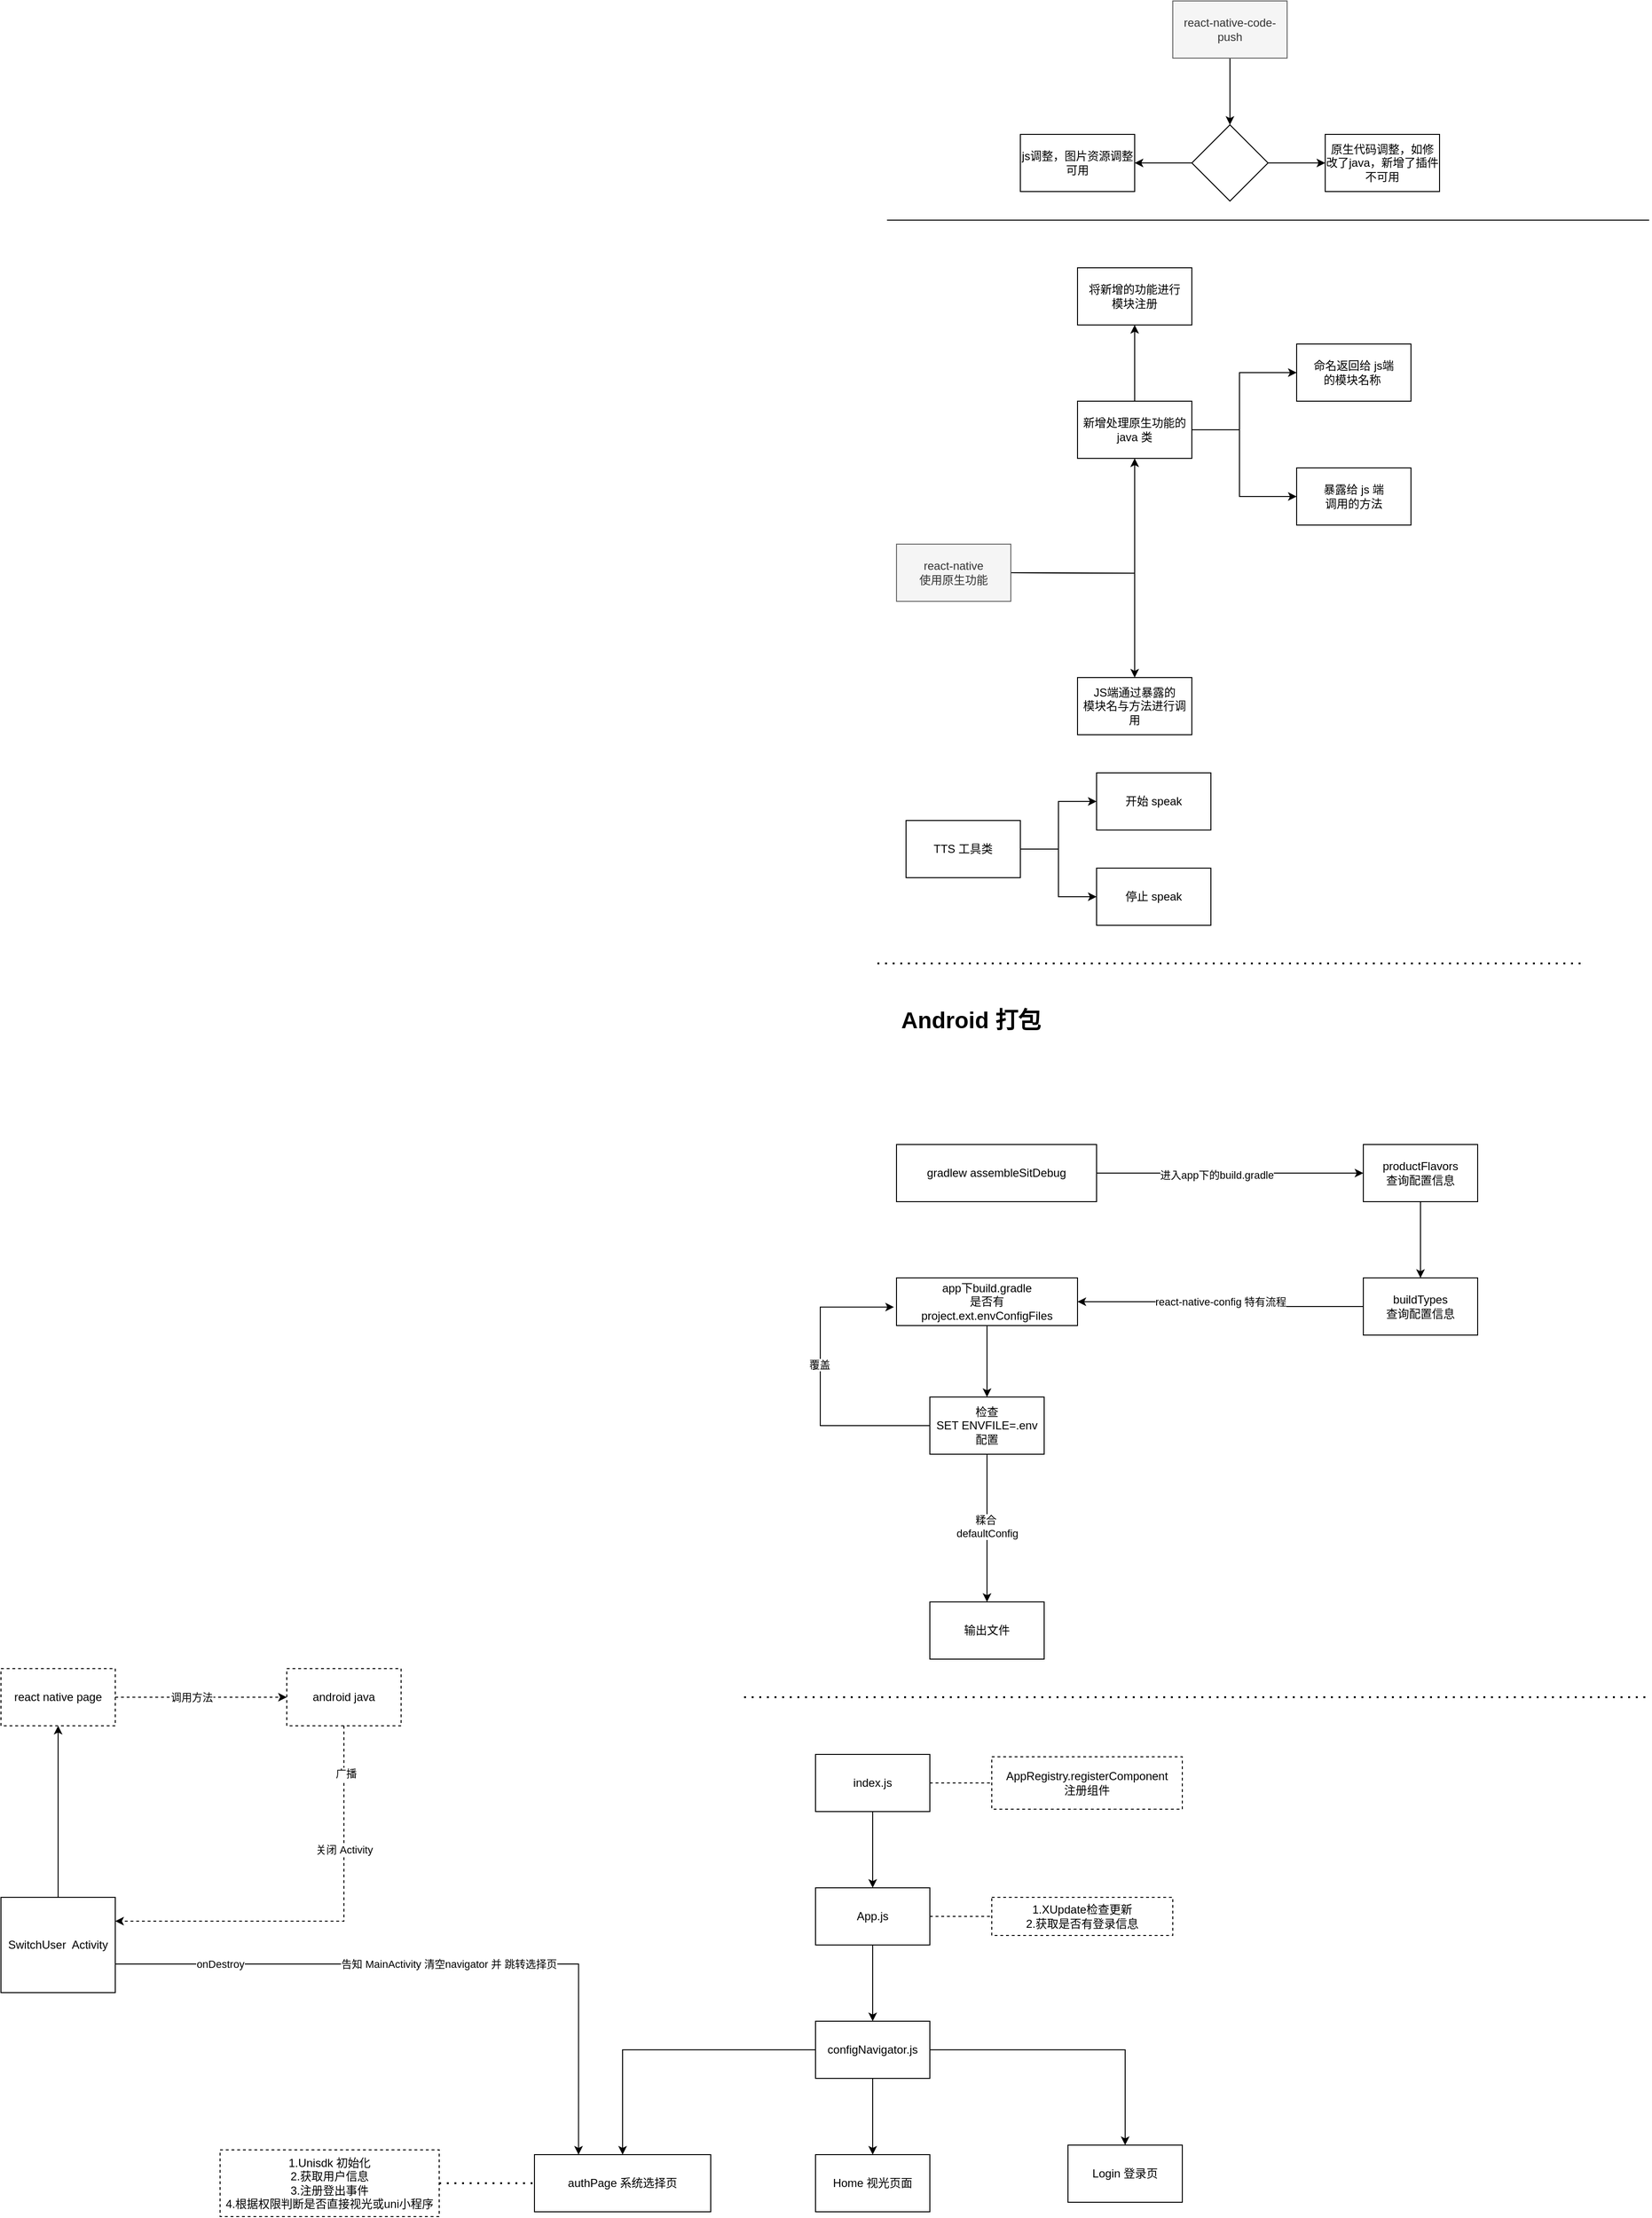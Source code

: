<mxfile version="20.4.2" type="github">
  <diagram id="FNumu-MdkQsG0bbrW5rX" name="第 1 页">
    <mxGraphModel dx="2665" dy="800" grid="1" gridSize="10" guides="1" tooltips="1" connect="1" arrows="1" fold="1" page="1" pageScale="1" pageWidth="827" pageHeight="1169" math="0" shadow="0">
      <root>
        <mxCell id="0" />
        <mxCell id="1" parent="0" />
        <mxCell id="DDl9VNaN8lpR-ARsxnNi-3" value="" style="edgeStyle=orthogonalEdgeStyle;rounded=0;orthogonalLoop=1;jettySize=auto;html=1;" parent="1" source="DDl9VNaN8lpR-ARsxnNi-1" target="DDl9VNaN8lpR-ARsxnNi-2" edge="1">
          <mxGeometry relative="1" as="geometry" />
        </mxCell>
        <mxCell id="DDl9VNaN8lpR-ARsxnNi-1" value="react-native-code-push" style="rounded=0;whiteSpace=wrap;html=1;fillColor=#f5f5f5;fontColor=#333333;strokeColor=#666666;" parent="1" vertex="1">
          <mxGeometry x="310" y="380" width="120" height="60" as="geometry" />
        </mxCell>
        <mxCell id="DDl9VNaN8lpR-ARsxnNi-5" value="" style="edgeStyle=orthogonalEdgeStyle;rounded=0;orthogonalLoop=1;jettySize=auto;html=1;" parent="1" source="DDl9VNaN8lpR-ARsxnNi-2" target="DDl9VNaN8lpR-ARsxnNi-4" edge="1">
          <mxGeometry relative="1" as="geometry" />
        </mxCell>
        <mxCell id="DDl9VNaN8lpR-ARsxnNi-7" value="" style="edgeStyle=orthogonalEdgeStyle;rounded=0;orthogonalLoop=1;jettySize=auto;html=1;" parent="1" source="DDl9VNaN8lpR-ARsxnNi-2" target="DDl9VNaN8lpR-ARsxnNi-6" edge="1">
          <mxGeometry relative="1" as="geometry" />
        </mxCell>
        <mxCell id="DDl9VNaN8lpR-ARsxnNi-2" value="" style="rhombus;whiteSpace=wrap;html=1;rounded=0;" parent="1" vertex="1">
          <mxGeometry x="330" y="510" width="80" height="80" as="geometry" />
        </mxCell>
        <mxCell id="DDl9VNaN8lpR-ARsxnNi-4" value="js调整，图片资源调整&lt;br&gt;可用" style="whiteSpace=wrap;html=1;rounded=0;" parent="1" vertex="1">
          <mxGeometry x="150" y="520" width="120" height="60" as="geometry" />
        </mxCell>
        <mxCell id="DDl9VNaN8lpR-ARsxnNi-6" value="原生代码调整，如修改了java，新增了插件&lt;br&gt;不可用" style="whiteSpace=wrap;html=1;rounded=0;" parent="1" vertex="1">
          <mxGeometry x="470" y="520" width="120" height="60" as="geometry" />
        </mxCell>
        <mxCell id="ce2b3BSYogWP8yriPR0u-3" value="" style="edgeStyle=orthogonalEdgeStyle;rounded=0;orthogonalLoop=1;jettySize=auto;html=1;" parent="1" target="ce2b3BSYogWP8yriPR0u-2" edge="1">
          <mxGeometry relative="1" as="geometry">
            <mxPoint x="140" y="980.0" as="sourcePoint" />
          </mxGeometry>
        </mxCell>
        <mxCell id="ce2b3BSYogWP8yriPR0u-5" value="" style="edgeStyle=orthogonalEdgeStyle;rounded=0;orthogonalLoop=1;jettySize=auto;html=1;" parent="1" target="ce2b3BSYogWP8yriPR0u-4" edge="1">
          <mxGeometry relative="1" as="geometry">
            <mxPoint x="140" y="980.0" as="sourcePoint" />
          </mxGeometry>
        </mxCell>
        <mxCell id="ce2b3BSYogWP8yriPR0u-1" value="react-native&lt;br&gt;使用原生功能" style="rounded=0;whiteSpace=wrap;html=1;fillColor=#f5f5f5;fontColor=#333333;strokeColor=#666666;" parent="1" vertex="1">
          <mxGeometry x="20" y="950" width="120" height="60" as="geometry" />
        </mxCell>
        <mxCell id="ce2b3BSYogWP8yriPR0u-7" value="" style="edgeStyle=orthogonalEdgeStyle;rounded=0;orthogonalLoop=1;jettySize=auto;html=1;" parent="1" source="ce2b3BSYogWP8yriPR0u-2" target="ce2b3BSYogWP8yriPR0u-6" edge="1">
          <mxGeometry relative="1" as="geometry">
            <Array as="points">
              <mxPoint x="380" y="830" />
              <mxPoint x="380" y="770" />
            </Array>
          </mxGeometry>
        </mxCell>
        <mxCell id="ce2b3BSYogWP8yriPR0u-9" value="" style="edgeStyle=orthogonalEdgeStyle;rounded=0;orthogonalLoop=1;jettySize=auto;html=1;" parent="1" source="ce2b3BSYogWP8yriPR0u-2" target="ce2b3BSYogWP8yriPR0u-8" edge="1">
          <mxGeometry relative="1" as="geometry">
            <Array as="points">
              <mxPoint x="380" y="830" />
              <mxPoint x="380" y="900" />
            </Array>
          </mxGeometry>
        </mxCell>
        <mxCell id="ce2b3BSYogWP8yriPR0u-12" value="" style="edgeStyle=orthogonalEdgeStyle;rounded=0;orthogonalLoop=1;jettySize=auto;html=1;" parent="1" source="ce2b3BSYogWP8yriPR0u-2" target="ce2b3BSYogWP8yriPR0u-11" edge="1">
          <mxGeometry relative="1" as="geometry" />
        </mxCell>
        <mxCell id="ce2b3BSYogWP8yriPR0u-2" value="新增处理原生功能的&lt;br&gt;java 类" style="rounded=0;whiteSpace=wrap;html=1;" parent="1" vertex="1">
          <mxGeometry x="210" y="800" width="120" height="60" as="geometry" />
        </mxCell>
        <mxCell id="ce2b3BSYogWP8yriPR0u-4" value="JS端通过暴露的&lt;br&gt;模块名与方法进行调用" style="whiteSpace=wrap;html=1;rounded=0;" parent="1" vertex="1">
          <mxGeometry x="210" y="1090" width="120" height="60" as="geometry" />
        </mxCell>
        <mxCell id="ce2b3BSYogWP8yriPR0u-6" value="命名返回给 js端&lt;br&gt;的模块名称&amp;nbsp;" style="whiteSpace=wrap;html=1;rounded=0;" parent="1" vertex="1">
          <mxGeometry x="440" y="740" width="120" height="60" as="geometry" />
        </mxCell>
        <mxCell id="ce2b3BSYogWP8yriPR0u-8" value="暴露给 js 端&lt;br&gt;调用的方法" style="whiteSpace=wrap;html=1;rounded=0;" parent="1" vertex="1">
          <mxGeometry x="440" y="870" width="120" height="60" as="geometry" />
        </mxCell>
        <mxCell id="ce2b3BSYogWP8yriPR0u-10" value="" style="endArrow=none;html=1;rounded=0;" parent="1" edge="1">
          <mxGeometry width="50" height="50" relative="1" as="geometry">
            <mxPoint x="10" y="610" as="sourcePoint" />
            <mxPoint x="810" y="610" as="targetPoint" />
          </mxGeometry>
        </mxCell>
        <mxCell id="ce2b3BSYogWP8yriPR0u-11" value="将新增的功能进行&lt;br&gt;模块注册&lt;br&gt;" style="whiteSpace=wrap;html=1;rounded=0;" parent="1" vertex="1">
          <mxGeometry x="210" y="660" width="120" height="60" as="geometry" />
        </mxCell>
        <mxCell id="FbpfXozYCQ7p-MhJy9IG-3" value="" style="edgeStyle=orthogonalEdgeStyle;rounded=0;orthogonalLoop=1;jettySize=auto;html=1;" parent="1" source="FbpfXozYCQ7p-MhJy9IG-1" target="FbpfXozYCQ7p-MhJy9IG-2" edge="1">
          <mxGeometry relative="1" as="geometry" />
        </mxCell>
        <mxCell id="FbpfXozYCQ7p-MhJy9IG-5" value="" style="edgeStyle=orthogonalEdgeStyle;rounded=0;orthogonalLoop=1;jettySize=auto;html=1;" parent="1" source="FbpfXozYCQ7p-MhJy9IG-1" target="FbpfXozYCQ7p-MhJy9IG-4" edge="1">
          <mxGeometry relative="1" as="geometry" />
        </mxCell>
        <mxCell id="FbpfXozYCQ7p-MhJy9IG-1" value="TTS 工具类" style="rounded=0;whiteSpace=wrap;html=1;" parent="1" vertex="1">
          <mxGeometry x="30" y="1240" width="120" height="60" as="geometry" />
        </mxCell>
        <mxCell id="FbpfXozYCQ7p-MhJy9IG-2" value="开始 speak" style="rounded=0;whiteSpace=wrap;html=1;" parent="1" vertex="1">
          <mxGeometry x="230" y="1190" width="120" height="60" as="geometry" />
        </mxCell>
        <mxCell id="FbpfXozYCQ7p-MhJy9IG-4" value="停止 speak" style="rounded=0;whiteSpace=wrap;html=1;" parent="1" vertex="1">
          <mxGeometry x="230" y="1290" width="120" height="60" as="geometry" />
        </mxCell>
        <mxCell id="UdodOq17JShyl9BkQcSk-1" value="" style="endArrow=none;dashed=1;html=1;dashPattern=1 3;strokeWidth=2;rounded=0;" parent="1" edge="1">
          <mxGeometry width="50" height="50" relative="1" as="geometry">
            <mxPoint y="1390" as="sourcePoint" />
            <mxPoint x="740" y="1390" as="targetPoint" />
          </mxGeometry>
        </mxCell>
        <mxCell id="UdodOq17JShyl9BkQcSk-2" value="&lt;h1&gt;Android 打包&lt;/h1&gt;" style="text;html=1;strokeColor=none;fillColor=none;spacing=5;spacingTop=-20;whiteSpace=wrap;overflow=hidden;rounded=0;" parent="1" vertex="1">
          <mxGeometry x="20" y="1430" width="190" height="50" as="geometry" />
        </mxCell>
        <mxCell id="UdodOq17JShyl9BkQcSk-5" value="" style="edgeStyle=orthogonalEdgeStyle;rounded=0;orthogonalLoop=1;jettySize=auto;html=1;" parent="1" source="UdodOq17JShyl9BkQcSk-3" target="UdodOq17JShyl9BkQcSk-4" edge="1">
          <mxGeometry relative="1" as="geometry" />
        </mxCell>
        <mxCell id="UdodOq17JShyl9BkQcSk-6" value="进入app下的build.gradle" style="edgeLabel;html=1;align=center;verticalAlign=middle;resizable=0;points=[];" parent="UdodOq17JShyl9BkQcSk-5" vertex="1" connectable="0">
          <mxGeometry x="-0.102" y="-2" relative="1" as="geometry">
            <mxPoint as="offset" />
          </mxGeometry>
        </mxCell>
        <mxCell id="UdodOq17JShyl9BkQcSk-3" value="gradlew assembleSitDebug" style="rounded=0;whiteSpace=wrap;html=1;" parent="1" vertex="1">
          <mxGeometry x="20" y="1580" width="210" height="60" as="geometry" />
        </mxCell>
        <mxCell id="UdodOq17JShyl9BkQcSk-8" value="" style="edgeStyle=orthogonalEdgeStyle;rounded=0;orthogonalLoop=1;jettySize=auto;html=1;" parent="1" source="UdodOq17JShyl9BkQcSk-4" target="UdodOq17JShyl9BkQcSk-7" edge="1">
          <mxGeometry relative="1" as="geometry" />
        </mxCell>
        <mxCell id="UdodOq17JShyl9BkQcSk-4" value="productFlavors&lt;br&gt;查询配置信息" style="whiteSpace=wrap;html=1;rounded=0;" parent="1" vertex="1">
          <mxGeometry x="510" y="1580" width="120" height="60" as="geometry" />
        </mxCell>
        <mxCell id="UdodOq17JShyl9BkQcSk-10" value="" style="edgeStyle=orthogonalEdgeStyle;rounded=0;orthogonalLoop=1;jettySize=auto;html=1;" parent="1" source="UdodOq17JShyl9BkQcSk-7" target="UdodOq17JShyl9BkQcSk-9" edge="1">
          <mxGeometry relative="1" as="geometry" />
        </mxCell>
        <mxCell id="UdodOq17JShyl9BkQcSk-11" value="react-native-config 特有流程" style="edgeLabel;html=1;align=center;verticalAlign=middle;resizable=0;points=[];" parent="UdodOq17JShyl9BkQcSk-10" vertex="1" connectable="0">
          <mxGeometry x="0.296" y="-1" relative="1" as="geometry">
            <mxPoint x="42" y="1" as="offset" />
          </mxGeometry>
        </mxCell>
        <mxCell id="UdodOq17JShyl9BkQcSk-7" value="buildTypes&lt;br&gt;查询配置信息" style="whiteSpace=wrap;html=1;rounded=0;" parent="1" vertex="1">
          <mxGeometry x="510" y="1720" width="120" height="60" as="geometry" />
        </mxCell>
        <mxCell id="UdodOq17JShyl9BkQcSk-13" value="" style="edgeStyle=orthogonalEdgeStyle;rounded=0;orthogonalLoop=1;jettySize=auto;html=1;" parent="1" source="UdodOq17JShyl9BkQcSk-9" target="UdodOq17JShyl9BkQcSk-12" edge="1">
          <mxGeometry relative="1" as="geometry" />
        </mxCell>
        <mxCell id="UdodOq17JShyl9BkQcSk-9" value="app下build.gradle&lt;br&gt;是否有&lt;br&gt;project.ext.envConfigFiles" style="whiteSpace=wrap;html=1;rounded=0;" parent="1" vertex="1">
          <mxGeometry x="20" y="1720" width="190" height="50" as="geometry" />
        </mxCell>
        <mxCell id="UdodOq17JShyl9BkQcSk-14" value="" style="edgeStyle=orthogonalEdgeStyle;rounded=0;orthogonalLoop=1;jettySize=auto;html=1;entryX=-0.014;entryY=0.612;entryDx=0;entryDy=0;entryPerimeter=0;" parent="1" source="UdodOq17JShyl9BkQcSk-12" target="UdodOq17JShyl9BkQcSk-9" edge="1">
          <mxGeometry relative="1" as="geometry">
            <mxPoint x="-150" y="1875" as="targetPoint" />
            <Array as="points">
              <mxPoint x="-60" y="1875" />
              <mxPoint x="-60" y="1751" />
            </Array>
          </mxGeometry>
        </mxCell>
        <mxCell id="UdodOq17JShyl9BkQcSk-15" value="覆盖" style="edgeLabel;html=1;align=center;verticalAlign=middle;resizable=0;points=[];" parent="UdodOq17JShyl9BkQcSk-14" vertex="1" connectable="0">
          <mxGeometry x="-0.012" y="1" relative="1" as="geometry">
            <mxPoint y="-23" as="offset" />
          </mxGeometry>
        </mxCell>
        <mxCell id="UdodOq17JShyl9BkQcSk-17" value="" style="edgeStyle=orthogonalEdgeStyle;rounded=0;orthogonalLoop=1;jettySize=auto;html=1;" parent="1" source="UdodOq17JShyl9BkQcSk-12" target="UdodOq17JShyl9BkQcSk-16" edge="1">
          <mxGeometry relative="1" as="geometry" />
        </mxCell>
        <mxCell id="UdodOq17JShyl9BkQcSk-18" value="糅合&amp;nbsp;&lt;br&gt;defaultConfig" style="edgeLabel;html=1;align=center;verticalAlign=middle;resizable=0;points=[];" parent="UdodOq17JShyl9BkQcSk-17" vertex="1" connectable="0">
          <mxGeometry x="-0.246" y="2" relative="1" as="geometry">
            <mxPoint x="-2" y="17" as="offset" />
          </mxGeometry>
        </mxCell>
        <mxCell id="UdodOq17JShyl9BkQcSk-12" value="检查&lt;br&gt;SET ENVFILE=.env&lt;br&gt;配置" style="whiteSpace=wrap;html=1;rounded=0;" parent="1" vertex="1">
          <mxGeometry x="55" y="1845" width="120" height="60" as="geometry" />
        </mxCell>
        <mxCell id="UdodOq17JShyl9BkQcSk-16" value="输出文件" style="whiteSpace=wrap;html=1;rounded=0;" parent="1" vertex="1">
          <mxGeometry x="55" y="2060" width="120" height="60" as="geometry" />
        </mxCell>
        <mxCell id="uqAxp_Gl_GjFcVd8hVZb-1" value="" style="endArrow=none;dashed=1;html=1;dashPattern=1 3;strokeWidth=2;rounded=0;" parent="1" edge="1">
          <mxGeometry width="50" height="50" relative="1" as="geometry">
            <mxPoint x="-140" y="2160" as="sourcePoint" />
            <mxPoint x="810" y="2160" as="targetPoint" />
          </mxGeometry>
        </mxCell>
        <mxCell id="uqAxp_Gl_GjFcVd8hVZb-7" value="" style="edgeStyle=orthogonalEdgeStyle;rounded=0;orthogonalLoop=1;jettySize=auto;html=1;" parent="1" source="uqAxp_Gl_GjFcVd8hVZb-3" target="uqAxp_Gl_GjFcVd8hVZb-6" edge="1">
          <mxGeometry relative="1" as="geometry" />
        </mxCell>
        <mxCell id="uqAxp_Gl_GjFcVd8hVZb-3" value="index.js" style="rounded=0;whiteSpace=wrap;html=1;" parent="1" vertex="1">
          <mxGeometry x="-65" y="2220" width="120" height="60" as="geometry" />
        </mxCell>
        <mxCell id="uqAxp_Gl_GjFcVd8hVZb-4" value="" style="endArrow=none;dashed=1;html=1;rounded=0;exitX=1;exitY=0.5;exitDx=0;exitDy=0;entryX=0;entryY=0.5;entryDx=0;entryDy=0;" parent="1" source="uqAxp_Gl_GjFcVd8hVZb-3" target="uqAxp_Gl_GjFcVd8hVZb-5" edge="1">
          <mxGeometry width="50" height="50" relative="1" as="geometry">
            <mxPoint x="80" y="2250" as="sourcePoint" />
            <mxPoint x="160" y="2250" as="targetPoint" />
          </mxGeometry>
        </mxCell>
        <mxCell id="uqAxp_Gl_GjFcVd8hVZb-5" value="AppRegistry.registerComponent&lt;br&gt;注册组件" style="text;html=1;strokeColor=default;fillColor=none;align=center;verticalAlign=middle;whiteSpace=wrap;rounded=0;dashed=1;" parent="1" vertex="1">
          <mxGeometry x="120" y="2222.5" width="200" height="55" as="geometry" />
        </mxCell>
        <mxCell id="uqAxp_Gl_GjFcVd8hVZb-12" value="" style="edgeStyle=orthogonalEdgeStyle;rounded=0;orthogonalLoop=1;jettySize=auto;html=1;" parent="1" source="uqAxp_Gl_GjFcVd8hVZb-6" target="uqAxp_Gl_GjFcVd8hVZb-11" edge="1">
          <mxGeometry relative="1" as="geometry" />
        </mxCell>
        <mxCell id="uqAxp_Gl_GjFcVd8hVZb-6" value="App.js" style="whiteSpace=wrap;html=1;rounded=0;" parent="1" vertex="1">
          <mxGeometry x="-65" y="2360" width="120" height="60" as="geometry" />
        </mxCell>
        <mxCell id="uqAxp_Gl_GjFcVd8hVZb-8" value="" style="endArrow=none;dashed=1;html=1;rounded=0;exitX=1;exitY=0.5;exitDx=0;exitDy=0;entryX=0;entryY=0.5;entryDx=0;entryDy=0;" parent="1" source="uqAxp_Gl_GjFcVd8hVZb-6" target="uqAxp_Gl_GjFcVd8hVZb-9" edge="1">
          <mxGeometry width="50" height="50" relative="1" as="geometry">
            <mxPoint x="75" y="2389.5" as="sourcePoint" />
            <mxPoint x="155" y="2389.5" as="targetPoint" />
          </mxGeometry>
        </mxCell>
        <mxCell id="uqAxp_Gl_GjFcVd8hVZb-9" value="1.XUpdate检查更新&lt;br&gt;2.获取是否有登录信息" style="text;html=1;strokeColor=default;fillColor=none;align=center;verticalAlign=middle;whiteSpace=wrap;rounded=0;dashed=1;" parent="1" vertex="1">
          <mxGeometry x="120" y="2370" width="190" height="40" as="geometry" />
        </mxCell>
        <mxCell id="uqAxp_Gl_GjFcVd8hVZb-16" value="" style="edgeStyle=orthogonalEdgeStyle;rounded=0;orthogonalLoop=1;jettySize=auto;html=1;" parent="1" source="uqAxp_Gl_GjFcVd8hVZb-11" target="uqAxp_Gl_GjFcVd8hVZb-15" edge="1">
          <mxGeometry relative="1" as="geometry" />
        </mxCell>
        <mxCell id="uqAxp_Gl_GjFcVd8hVZb-18" value="" style="edgeStyle=orthogonalEdgeStyle;rounded=0;orthogonalLoop=1;jettySize=auto;html=1;" parent="1" source="uqAxp_Gl_GjFcVd8hVZb-11" target="uqAxp_Gl_GjFcVd8hVZb-17" edge="1">
          <mxGeometry relative="1" as="geometry" />
        </mxCell>
        <mxCell id="uqAxp_Gl_GjFcVd8hVZb-20" value="" style="edgeStyle=orthogonalEdgeStyle;rounded=0;orthogonalLoop=1;jettySize=auto;html=1;" parent="1" source="uqAxp_Gl_GjFcVd8hVZb-11" target="uqAxp_Gl_GjFcVd8hVZb-19" edge="1">
          <mxGeometry relative="1" as="geometry" />
        </mxCell>
        <mxCell id="uqAxp_Gl_GjFcVd8hVZb-11" value="configNavigator.js" style="whiteSpace=wrap;html=1;rounded=0;" parent="1" vertex="1">
          <mxGeometry x="-65" y="2500" width="120" height="60" as="geometry" />
        </mxCell>
        <mxCell id="uqAxp_Gl_GjFcVd8hVZb-15" value="authPage 系统选择页" style="whiteSpace=wrap;html=1;rounded=0;" parent="1" vertex="1">
          <mxGeometry x="-360" y="2640" width="185" height="60" as="geometry" />
        </mxCell>
        <mxCell id="uqAxp_Gl_GjFcVd8hVZb-17" value="Home 视光页面" style="whiteSpace=wrap;html=1;rounded=0;" parent="1" vertex="1">
          <mxGeometry x="-65" y="2640" width="120" height="60" as="geometry" />
        </mxCell>
        <mxCell id="uqAxp_Gl_GjFcVd8hVZb-19" value="Login 登录页" style="whiteSpace=wrap;html=1;rounded=0;" parent="1" vertex="1">
          <mxGeometry x="200" y="2630" width="120" height="60" as="geometry" />
        </mxCell>
        <mxCell id="uqAxp_Gl_GjFcVd8hVZb-21" value="" style="endArrow=none;dashed=1;html=1;dashPattern=1 3;strokeWidth=2;rounded=0;entryX=0;entryY=0.5;entryDx=0;entryDy=0;exitX=1;exitY=0.5;exitDx=0;exitDy=0;" parent="1" source="uqAxp_Gl_GjFcVd8hVZb-23" target="uqAxp_Gl_GjFcVd8hVZb-15" edge="1">
          <mxGeometry width="50" height="50" relative="1" as="geometry">
            <mxPoint x="-530" y="2680" as="sourcePoint" />
            <mxPoint x="-380" y="2680" as="targetPoint" />
          </mxGeometry>
        </mxCell>
        <mxCell id="uqAxp_Gl_GjFcVd8hVZb-23" value="1.Unisdk 初始化&lt;br&gt;2.获取用户信息&lt;br&gt;3.注册登出事件&lt;br&gt;4.根据权限判断是否直接视光或uni小程序" style="text;html=1;strokeColor=default;fillColor=none;align=center;verticalAlign=middle;whiteSpace=wrap;rounded=0;labelBorderColor=none;dashed=1;" parent="1" vertex="1">
          <mxGeometry x="-690" y="2635" width="230" height="70" as="geometry" />
        </mxCell>
        <mxCell id="uqAxp_Gl_GjFcVd8hVZb-25" value="" style="edgeStyle=orthogonalEdgeStyle;rounded=0;orthogonalLoop=1;jettySize=auto;html=1;entryX=0.25;entryY=0;entryDx=0;entryDy=0;" parent="1" source="uqAxp_Gl_GjFcVd8hVZb-24" target="uqAxp_Gl_GjFcVd8hVZb-15" edge="1">
          <mxGeometry relative="1" as="geometry">
            <mxPoint x="-210" y="2400" as="targetPoint" />
            <Array as="points">
              <mxPoint x="-314" y="2440" />
            </Array>
          </mxGeometry>
        </mxCell>
        <mxCell id="uqAxp_Gl_GjFcVd8hVZb-26" value="告知 MainActivity 清空navigator 并 跳转选择页" style="edgeLabel;html=1;align=center;verticalAlign=middle;resizable=0;points=[];" parent="uqAxp_Gl_GjFcVd8hVZb-25" vertex="1" connectable="0">
          <mxGeometry x="-0.451" y="3" relative="1" as="geometry">
            <mxPoint x="161" y="3" as="offset" />
          </mxGeometry>
        </mxCell>
        <mxCell id="V-1wtARRuuyfejiPdPyJ-10" value="onDestroy" style="edgeLabel;html=1;align=center;verticalAlign=middle;resizable=0;points=[];" vertex="1" connectable="0" parent="uqAxp_Gl_GjFcVd8hVZb-25">
          <mxGeometry x="-0.758" relative="1" as="geometry">
            <mxPoint x="27" as="offset" />
          </mxGeometry>
        </mxCell>
        <mxCell id="V-1wtARRuuyfejiPdPyJ-2" value="" style="edgeStyle=orthogonalEdgeStyle;rounded=0;orthogonalLoop=1;jettySize=auto;html=1;" edge="1" parent="1" source="uqAxp_Gl_GjFcVd8hVZb-24" target="V-1wtARRuuyfejiPdPyJ-1">
          <mxGeometry relative="1" as="geometry" />
        </mxCell>
        <mxCell id="uqAxp_Gl_GjFcVd8hVZb-24" value="SwitchUser&amp;nbsp; Activity" style="rounded=0;whiteSpace=wrap;html=1;labelBorderColor=none;strokeColor=default;fillColor=none;" parent="1" vertex="1">
          <mxGeometry x="-920" y="2370" width="120" height="100" as="geometry" />
        </mxCell>
        <mxCell id="V-1wtARRuuyfejiPdPyJ-4" value="" style="edgeStyle=orthogonalEdgeStyle;rounded=0;orthogonalLoop=1;jettySize=auto;html=1;dashed=1;" edge="1" parent="1" source="V-1wtARRuuyfejiPdPyJ-1" target="V-1wtARRuuyfejiPdPyJ-3">
          <mxGeometry relative="1" as="geometry" />
        </mxCell>
        <mxCell id="V-1wtARRuuyfejiPdPyJ-5" value="调用方法" style="edgeLabel;html=1;align=center;verticalAlign=middle;resizable=0;points=[];" vertex="1" connectable="0" parent="V-1wtARRuuyfejiPdPyJ-4">
          <mxGeometry x="-0.222" relative="1" as="geometry">
            <mxPoint x="10" as="offset" />
          </mxGeometry>
        </mxCell>
        <mxCell id="V-1wtARRuuyfejiPdPyJ-1" value="react native page" style="whiteSpace=wrap;html=1;fillColor=none;rounded=0;labelBorderColor=none;dashed=1;" vertex="1" parent="1">
          <mxGeometry x="-920" y="2130" width="120" height="60" as="geometry" />
        </mxCell>
        <mxCell id="V-1wtARRuuyfejiPdPyJ-8" value="" style="edgeStyle=orthogonalEdgeStyle;rounded=0;orthogonalLoop=1;jettySize=auto;html=1;dashed=1;entryX=1;entryY=0.25;entryDx=0;entryDy=0;" edge="1" parent="1" source="V-1wtARRuuyfejiPdPyJ-3" target="uqAxp_Gl_GjFcVd8hVZb-24">
          <mxGeometry relative="1" as="geometry">
            <mxPoint x="-600" y="2400" as="targetPoint" />
            <Array as="points">
              <mxPoint x="-560" y="2395" />
            </Array>
          </mxGeometry>
        </mxCell>
        <mxCell id="V-1wtARRuuyfejiPdPyJ-9" value="关闭 Activity" style="edgeLabel;html=1;align=center;verticalAlign=middle;resizable=0;points=[];" vertex="1" connectable="0" parent="V-1wtARRuuyfejiPdPyJ-8">
          <mxGeometry x="-0.587" y="-1" relative="1" as="geometry">
            <mxPoint x="1" y="38" as="offset" />
          </mxGeometry>
        </mxCell>
        <mxCell id="V-1wtARRuuyfejiPdPyJ-11" value="广播" style="edgeLabel;html=1;align=center;verticalAlign=middle;resizable=0;points=[];" vertex="1" connectable="0" parent="V-1wtARRuuyfejiPdPyJ-8">
          <mxGeometry x="-0.775" y="2" relative="1" as="geometry">
            <mxPoint as="offset" />
          </mxGeometry>
        </mxCell>
        <mxCell id="V-1wtARRuuyfejiPdPyJ-3" value="android java" style="whiteSpace=wrap;html=1;fillColor=none;rounded=0;labelBorderColor=none;dashed=1;" vertex="1" parent="1">
          <mxGeometry x="-620" y="2130" width="120" height="60" as="geometry" />
        </mxCell>
      </root>
    </mxGraphModel>
  </diagram>
</mxfile>
